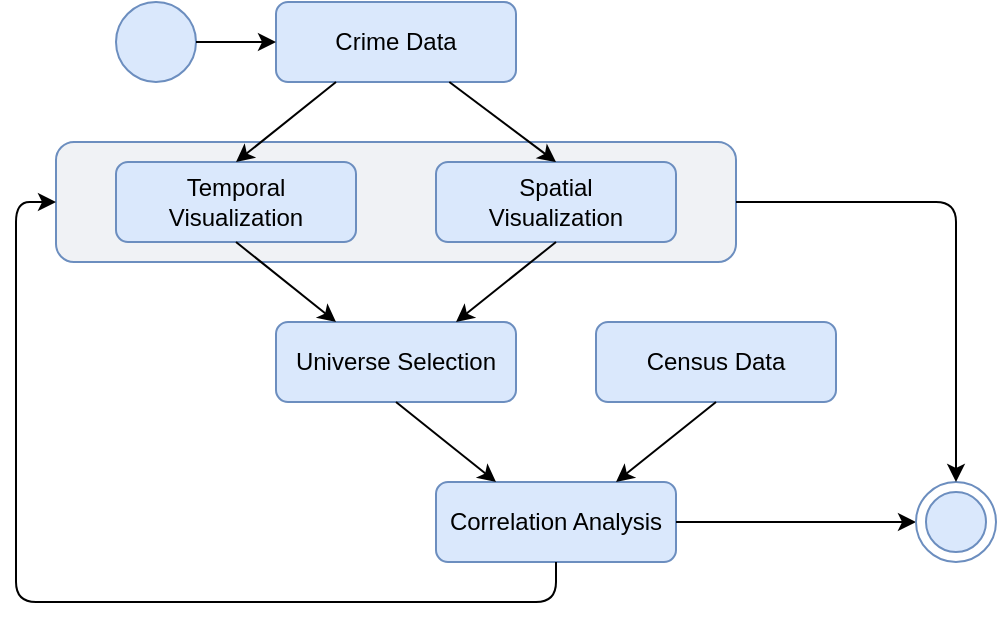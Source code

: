 <mxfile version="12.1.7" type="device" pages="1"><diagram id="7IMumkFhuu-ynwPHeTxf" name="Page-1"><mxGraphModel dx="1408" dy="808" grid="0" gridSize="10" guides="1" tooltips="1" connect="1" arrows="1" fold="1" page="1" pageScale="1" pageWidth="850" pageHeight="1100" math="0" shadow="0"><root><mxCell id="0"/><mxCell id="1" parent="0"/><mxCell id="bjvqIOIFOY0cpyY6DHuu-21" value="" style="rounded=1;whiteSpace=wrap;html=1;fillColor=#F0F2F5;strokeColor=#6c8ebf;" vertex="1" parent="1"><mxGeometry x="90" y="230" width="340" height="60" as="geometry"/></mxCell><mxCell id="bjvqIOIFOY0cpyY6DHuu-1" value="Crime Data" style="rounded=1;whiteSpace=wrap;html=1;fillColor=#dae8fc;strokeColor=#6c8ebf;" vertex="1" parent="1"><mxGeometry x="200" y="160" width="120" height="40" as="geometry"/></mxCell><mxCell id="bjvqIOIFOY0cpyY6DHuu-2" value="Temporal Visualization" style="rounded=1;whiteSpace=wrap;html=1;fillColor=#dae8fc;strokeColor=#6c8ebf;" vertex="1" parent="1"><mxGeometry x="120" y="240" width="120" height="40" as="geometry"/></mxCell><mxCell id="bjvqIOIFOY0cpyY6DHuu-3" value="Spatial &lt;br&gt;Visualization" style="rounded=1;whiteSpace=wrap;html=1;fillColor=#dae8fc;strokeColor=#6c8ebf;" vertex="1" parent="1"><mxGeometry x="280" y="240" width="120" height="40" as="geometry"/></mxCell><mxCell id="bjvqIOIFOY0cpyY6DHuu-4" value="Universe Selection" style="rounded=1;whiteSpace=wrap;html=1;fillColor=#dae8fc;strokeColor=#6c8ebf;" vertex="1" parent="1"><mxGeometry x="200" y="320" width="120" height="40" as="geometry"/></mxCell><mxCell id="bjvqIOIFOY0cpyY6DHuu-5" value="Census Data" style="rounded=1;whiteSpace=wrap;html=1;fillColor=#dae8fc;strokeColor=#6c8ebf;" vertex="1" parent="1"><mxGeometry x="360" y="320" width="120" height="40" as="geometry"/></mxCell><mxCell id="bjvqIOIFOY0cpyY6DHuu-7" value="Correlation Analysis" style="rounded=1;whiteSpace=wrap;html=1;fillColor=#dae8fc;strokeColor=#6c8ebf;" vertex="1" parent="1"><mxGeometry x="280" y="400" width="120" height="40" as="geometry"/></mxCell><mxCell id="bjvqIOIFOY0cpyY6DHuu-8" value="" style="endArrow=classic;html=1;entryX=0.5;entryY=0;entryDx=0;entryDy=0;exitX=0.25;exitY=1;exitDx=0;exitDy=0;" edge="1" parent="1" source="bjvqIOIFOY0cpyY6DHuu-1" target="bjvqIOIFOY0cpyY6DHuu-2"><mxGeometry width="50" height="50" relative="1" as="geometry"><mxPoint x="120" y="610" as="sourcePoint"/><mxPoint x="170" y="560" as="targetPoint"/></mxGeometry></mxCell><mxCell id="bjvqIOIFOY0cpyY6DHuu-9" value="" style="endArrow=classic;html=1;entryX=0.5;entryY=0;entryDx=0;entryDy=0;" edge="1" parent="1" source="bjvqIOIFOY0cpyY6DHuu-1" target="bjvqIOIFOY0cpyY6DHuu-3"><mxGeometry width="50" height="50" relative="1" as="geometry"><mxPoint x="260" y="250" as="sourcePoint"/><mxPoint x="260" y="270.711" as="targetPoint"/></mxGeometry></mxCell><mxCell id="bjvqIOIFOY0cpyY6DHuu-11" value="" style="endArrow=classic;html=1;entryX=0.25;entryY=0;entryDx=0;entryDy=0;exitX=0.5;exitY=1;exitDx=0;exitDy=0;" edge="1" parent="1" source="bjvqIOIFOY0cpyY6DHuu-2" target="bjvqIOIFOY0cpyY6DHuu-4"><mxGeometry width="50" height="50" relative="1" as="geometry"><mxPoint x="180" y="350" as="sourcePoint"/><mxPoint x="180" y="370.711" as="targetPoint"/></mxGeometry></mxCell><mxCell id="bjvqIOIFOY0cpyY6DHuu-12" value="" style="endArrow=classic;html=1;entryX=0.75;entryY=0;entryDx=0;entryDy=0;exitX=0.5;exitY=1;exitDx=0;exitDy=0;" edge="1" parent="1" source="bjvqIOIFOY0cpyY6DHuu-3" target="bjvqIOIFOY0cpyY6DHuu-4"><mxGeometry width="50" height="50" relative="1" as="geometry"><mxPoint x="340" y="350" as="sourcePoint"/><mxPoint x="340" y="370.711" as="targetPoint"/></mxGeometry></mxCell><mxCell id="bjvqIOIFOY0cpyY6DHuu-14" value="" style="endArrow=classic;html=1;entryX=0.25;entryY=0;entryDx=0;entryDy=0;exitX=0.5;exitY=1;exitDx=0;exitDy=0;" edge="1" parent="1" source="bjvqIOIFOY0cpyY6DHuu-4" target="bjvqIOIFOY0cpyY6DHuu-7"><mxGeometry width="50" height="50" relative="1" as="geometry"><mxPoint x="350" y="290" as="sourcePoint"/><mxPoint x="300" y="330" as="targetPoint"/></mxGeometry></mxCell><mxCell id="bjvqIOIFOY0cpyY6DHuu-15" value="" style="endArrow=classic;html=1;entryX=0.75;entryY=0;entryDx=0;entryDy=0;exitX=0.5;exitY=1;exitDx=0;exitDy=0;" edge="1" parent="1" source="bjvqIOIFOY0cpyY6DHuu-5" target="bjvqIOIFOY0cpyY6DHuu-7"><mxGeometry width="50" height="50" relative="1" as="geometry"><mxPoint x="270" y="370" as="sourcePoint"/><mxPoint x="330" y="440" as="targetPoint"/></mxGeometry></mxCell><mxCell id="bjvqIOIFOY0cpyY6DHuu-17" value="" style="ellipse;whiteSpace=wrap;html=1;aspect=fixed;fillColor=#dae8fc;strokeColor=#6c8ebf;" vertex="1" parent="1"><mxGeometry x="120" y="160" width="40" height="40" as="geometry"/></mxCell><mxCell id="bjvqIOIFOY0cpyY6DHuu-22" value="" style="endArrow=classic;html=1;entryX=0;entryY=0.5;entryDx=0;entryDy=0;exitX=0.5;exitY=1;exitDx=0;exitDy=0;edgeStyle=orthogonalEdgeStyle;" edge="1" parent="1" source="bjvqIOIFOY0cpyY6DHuu-7" target="bjvqIOIFOY0cpyY6DHuu-21"><mxGeometry width="50" height="50" relative="1" as="geometry"><mxPoint x="270" y="370" as="sourcePoint"/><mxPoint x="320" y="410" as="targetPoint"/><Array as="points"><mxPoint x="340" y="460"/><mxPoint x="70" y="460"/><mxPoint x="70" y="260"/></Array></mxGeometry></mxCell><mxCell id="bjvqIOIFOY0cpyY6DHuu-24" value="" style="endArrow=classic;html=1;entryX=0;entryY=0.5;entryDx=0;entryDy=0;exitX=1;exitY=0.5;exitDx=0;exitDy=0;" edge="1" parent="1" source="bjvqIOIFOY0cpyY6DHuu-17" target="bjvqIOIFOY0cpyY6DHuu-1"><mxGeometry width="50" height="50" relative="1" as="geometry"><mxPoint x="80" y="100" as="sourcePoint"/><mxPoint x="130" y="50" as="targetPoint"/></mxGeometry></mxCell><mxCell id="bjvqIOIFOY0cpyY6DHuu-25" value="" style="endArrow=classic;html=1;entryX=0;entryY=0.5;entryDx=0;entryDy=0;exitX=1;exitY=0.5;exitDx=0;exitDy=0;" edge="1" parent="1" source="bjvqIOIFOY0cpyY6DHuu-7" target="bjvqIOIFOY0cpyY6DHuu-23"><mxGeometry width="50" height="50" relative="1" as="geometry"><mxPoint x="270" y="370" as="sourcePoint"/><mxPoint x="320" y="410" as="targetPoint"/></mxGeometry></mxCell><mxCell id="bjvqIOIFOY0cpyY6DHuu-28" value="" style="group" vertex="1" connectable="0" parent="1"><mxGeometry x="520" y="400" width="40" height="40" as="geometry"/></mxCell><mxCell id="bjvqIOIFOY0cpyY6DHuu-23" value="" style="ellipse;whiteSpace=wrap;html=1;aspect=fixed;fillColor=none;strokeColor=#6c8ebf;" vertex="1" parent="bjvqIOIFOY0cpyY6DHuu-28"><mxGeometry width="40" height="40" as="geometry"/></mxCell><mxCell id="bjvqIOIFOY0cpyY6DHuu-26" value="" style="ellipse;whiteSpace=wrap;html=1;aspect=fixed;fillColor=#dae8fc;strokeColor=#6c8ebf;" vertex="1" parent="bjvqIOIFOY0cpyY6DHuu-28"><mxGeometry x="5" y="5" width="30" height="30" as="geometry"/></mxCell><mxCell id="bjvqIOIFOY0cpyY6DHuu-29" value="" style="endArrow=classic;html=1;entryX=0.5;entryY=0;entryDx=0;entryDy=0;exitX=1;exitY=0.5;exitDx=0;exitDy=0;edgeStyle=orthogonalEdgeStyle;" edge="1" parent="1" source="bjvqIOIFOY0cpyY6DHuu-21" target="bjvqIOIFOY0cpyY6DHuu-23"><mxGeometry width="50" height="50" relative="1" as="geometry"><mxPoint x="350" y="450" as="sourcePoint"/><mxPoint x="100" y="270" as="targetPoint"/><Array as="points"><mxPoint x="540" y="260"/></Array></mxGeometry></mxCell></root></mxGraphModel></diagram></mxfile>